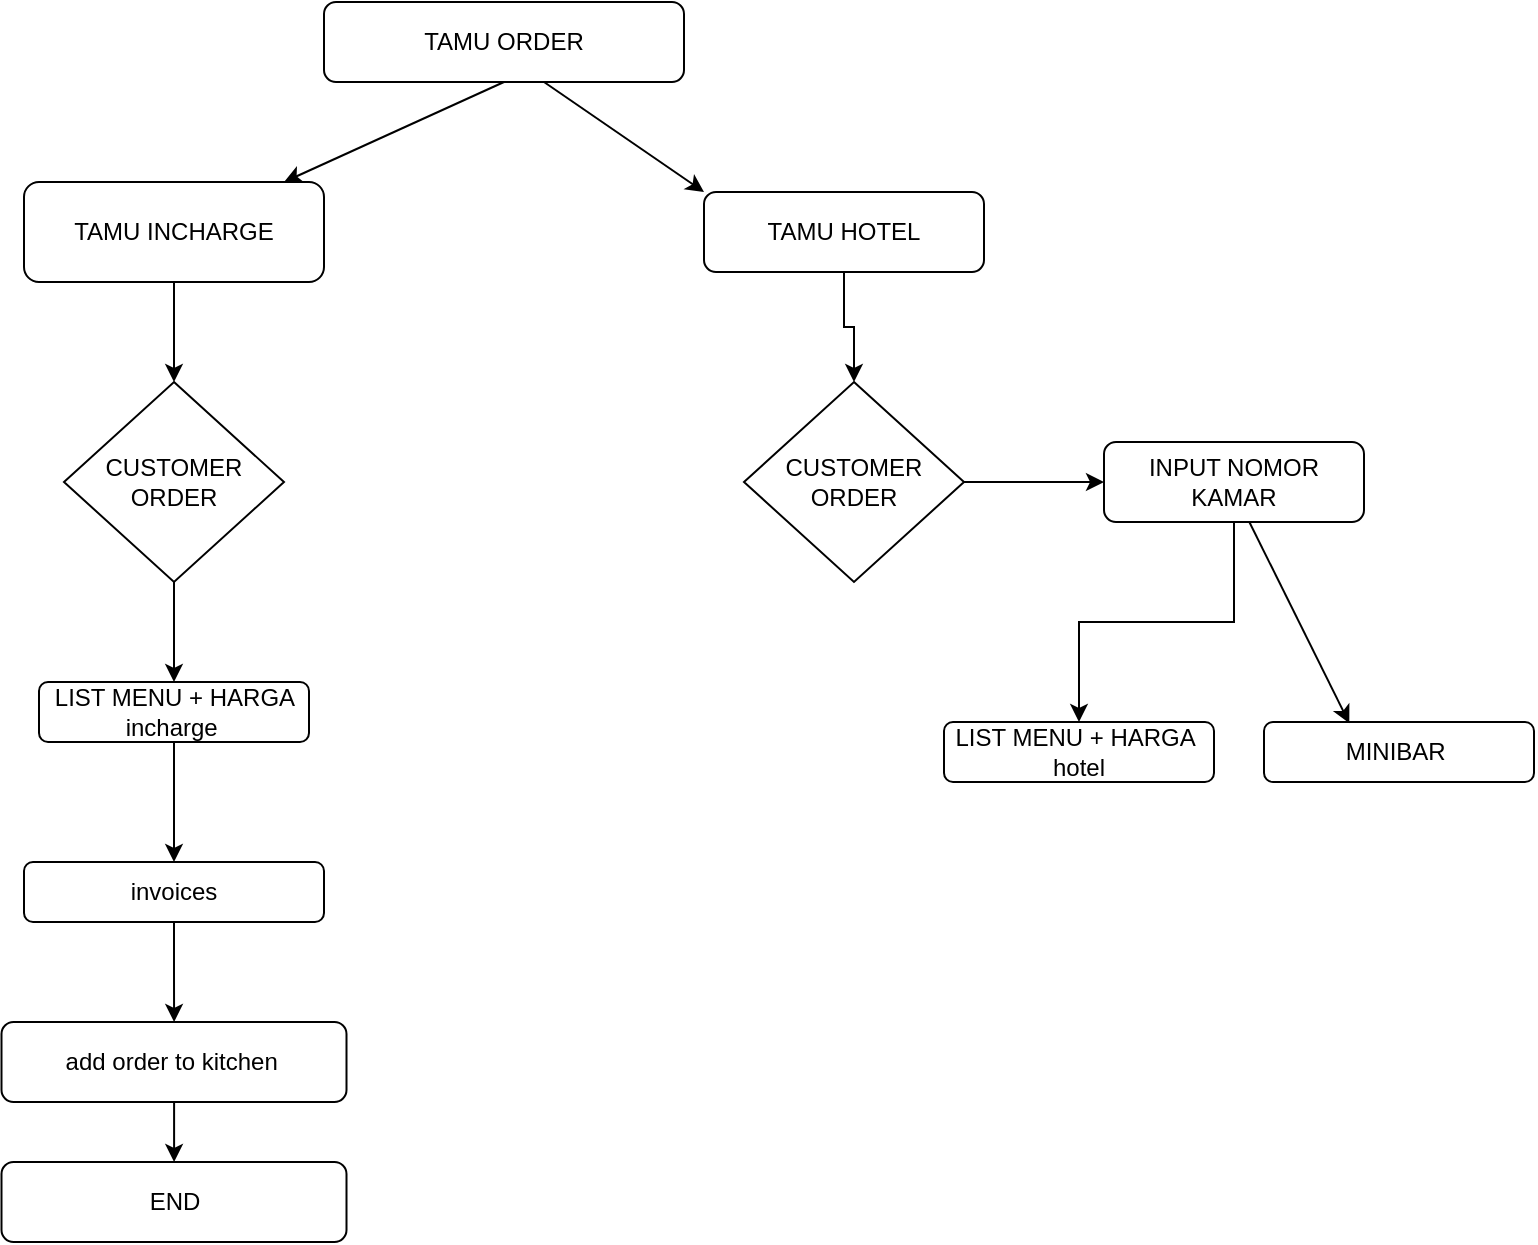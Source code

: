 <mxfile version="21.6.8" type="github">
  <diagram name="Page-1" id="dXy0XVynJipYpKjjFxLi">
    <mxGraphModel dx="794" dy="1672" grid="1" gridSize="10" guides="1" tooltips="1" connect="1" arrows="1" fold="1" page="1" pageScale="1" pageWidth="827" pageHeight="1169" math="0" shadow="0">
      <root>
        <mxCell id="0" />
        <mxCell id="1" parent="0" />
        <mxCell id="FcL633AZLK_fhRZo0vDX-1" value="TAMU ORDER" style="rounded=1;whiteSpace=wrap;html=1;" vertex="1" parent="1">
          <mxGeometry x="260" y="-50" width="180" height="40" as="geometry" />
        </mxCell>
        <mxCell id="FcL633AZLK_fhRZo0vDX-8" value="" style="edgeStyle=orthogonalEdgeStyle;rounded=0;orthogonalLoop=1;jettySize=auto;html=1;" edge="1" parent="1" source="FcL633AZLK_fhRZo0vDX-2" target="FcL633AZLK_fhRZo0vDX-7">
          <mxGeometry relative="1" as="geometry" />
        </mxCell>
        <mxCell id="FcL633AZLK_fhRZo0vDX-2" value="TAMU INCHARGE" style="rounded=1;whiteSpace=wrap;html=1;" vertex="1" parent="1">
          <mxGeometry x="110" y="40" width="150" height="50" as="geometry" />
        </mxCell>
        <mxCell id="FcL633AZLK_fhRZo0vDX-19" value="" style="edgeStyle=orthogonalEdgeStyle;rounded=0;orthogonalLoop=1;jettySize=auto;html=1;" edge="1" parent="1" source="FcL633AZLK_fhRZo0vDX-3" target="FcL633AZLK_fhRZo0vDX-18">
          <mxGeometry relative="1" as="geometry" />
        </mxCell>
        <mxCell id="FcL633AZLK_fhRZo0vDX-3" value="TAMU HOTEL" style="rounded=1;whiteSpace=wrap;html=1;" vertex="1" parent="1">
          <mxGeometry x="450" y="45" width="140" height="40" as="geometry" />
        </mxCell>
        <mxCell id="FcL633AZLK_fhRZo0vDX-4" value="" style="endArrow=classic;html=1;rounded=0;entryX=0;entryY=0;entryDx=0;entryDy=0;" edge="1" parent="1" target="FcL633AZLK_fhRZo0vDX-3">
          <mxGeometry width="50" height="50" relative="1" as="geometry">
            <mxPoint x="370" y="-10" as="sourcePoint" />
            <mxPoint x="430" as="targetPoint" />
          </mxGeometry>
        </mxCell>
        <mxCell id="FcL633AZLK_fhRZo0vDX-5" value="" style="endArrow=classic;html=1;rounded=0;exitX=0.5;exitY=1;exitDx=0;exitDy=0;" edge="1" parent="1" source="FcL633AZLK_fhRZo0vDX-1" target="FcL633AZLK_fhRZo0vDX-2">
          <mxGeometry width="50" height="50" relative="1" as="geometry">
            <mxPoint x="380" y="50" as="sourcePoint" />
            <mxPoint x="430" as="targetPoint" />
          </mxGeometry>
        </mxCell>
        <mxCell id="FcL633AZLK_fhRZo0vDX-10" value="" style="edgeStyle=orthogonalEdgeStyle;rounded=0;orthogonalLoop=1;jettySize=auto;html=1;" edge="1" parent="1" source="FcL633AZLK_fhRZo0vDX-7" target="FcL633AZLK_fhRZo0vDX-9">
          <mxGeometry relative="1" as="geometry" />
        </mxCell>
        <mxCell id="FcL633AZLK_fhRZo0vDX-7" value="CUSTOMER ORDER" style="rhombus;whiteSpace=wrap;html=1;" vertex="1" parent="1">
          <mxGeometry x="130" y="140" width="110" height="100" as="geometry" />
        </mxCell>
        <mxCell id="FcL633AZLK_fhRZo0vDX-13" value="" style="edgeStyle=orthogonalEdgeStyle;rounded=0;orthogonalLoop=1;jettySize=auto;html=1;" edge="1" parent="1" source="FcL633AZLK_fhRZo0vDX-9" target="FcL633AZLK_fhRZo0vDX-12">
          <mxGeometry relative="1" as="geometry" />
        </mxCell>
        <mxCell id="FcL633AZLK_fhRZo0vDX-9" value="LIST MENU + HARGA incharge&amp;nbsp;" style="rounded=1;whiteSpace=wrap;html=1;" vertex="1" parent="1">
          <mxGeometry x="117.5" y="290" width="135" height="30" as="geometry" />
        </mxCell>
        <mxCell id="FcL633AZLK_fhRZo0vDX-15" value="" style="edgeStyle=orthogonalEdgeStyle;rounded=0;orthogonalLoop=1;jettySize=auto;html=1;" edge="1" parent="1" source="FcL633AZLK_fhRZo0vDX-12" target="FcL633AZLK_fhRZo0vDX-14">
          <mxGeometry relative="1" as="geometry" />
        </mxCell>
        <mxCell id="FcL633AZLK_fhRZo0vDX-12" value="invoices" style="rounded=1;whiteSpace=wrap;html=1;" vertex="1" parent="1">
          <mxGeometry x="110" y="380" width="150" height="30" as="geometry" />
        </mxCell>
        <mxCell id="FcL633AZLK_fhRZo0vDX-17" value="" style="edgeStyle=orthogonalEdgeStyle;rounded=0;orthogonalLoop=1;jettySize=auto;html=1;" edge="1" parent="1" source="FcL633AZLK_fhRZo0vDX-14" target="FcL633AZLK_fhRZo0vDX-16">
          <mxGeometry relative="1" as="geometry" />
        </mxCell>
        <mxCell id="FcL633AZLK_fhRZo0vDX-14" value="add order to kitchen&amp;nbsp;" style="rounded=1;whiteSpace=wrap;html=1;" vertex="1" parent="1">
          <mxGeometry x="98.75" y="460" width="172.5" height="40" as="geometry" />
        </mxCell>
        <mxCell id="FcL633AZLK_fhRZo0vDX-16" value="END" style="rounded=1;whiteSpace=wrap;html=1;" vertex="1" parent="1">
          <mxGeometry x="98.75" y="530" width="172.5" height="40" as="geometry" />
        </mxCell>
        <mxCell id="FcL633AZLK_fhRZo0vDX-21" value="" style="edgeStyle=orthogonalEdgeStyle;rounded=0;orthogonalLoop=1;jettySize=auto;html=1;" edge="1" parent="1" source="FcL633AZLK_fhRZo0vDX-18" target="FcL633AZLK_fhRZo0vDX-20">
          <mxGeometry relative="1" as="geometry" />
        </mxCell>
        <mxCell id="FcL633AZLK_fhRZo0vDX-18" value="CUSTOMER ORDER" style="rhombus;whiteSpace=wrap;html=1;" vertex="1" parent="1">
          <mxGeometry x="470" y="140" width="110" height="100" as="geometry" />
        </mxCell>
        <mxCell id="FcL633AZLK_fhRZo0vDX-24" value="" style="edgeStyle=orthogonalEdgeStyle;rounded=0;orthogonalLoop=1;jettySize=auto;html=1;" edge="1" parent="1" source="FcL633AZLK_fhRZo0vDX-20" target="FcL633AZLK_fhRZo0vDX-22">
          <mxGeometry relative="1" as="geometry" />
        </mxCell>
        <mxCell id="FcL633AZLK_fhRZo0vDX-20" value="INPUT NOMOR KAMAR" style="rounded=1;whiteSpace=wrap;html=1;" vertex="1" parent="1">
          <mxGeometry x="650" y="170" width="130" height="40" as="geometry" />
        </mxCell>
        <mxCell id="FcL633AZLK_fhRZo0vDX-22" value="LIST MENU + HARGA&amp;nbsp; hotel" style="rounded=1;whiteSpace=wrap;html=1;" vertex="1" parent="1">
          <mxGeometry x="570" y="310" width="135" height="30" as="geometry" />
        </mxCell>
        <mxCell id="FcL633AZLK_fhRZo0vDX-25" value="MINIBAR&amp;nbsp;" style="rounded=1;whiteSpace=wrap;html=1;" vertex="1" parent="1">
          <mxGeometry x="730" y="310" width="135" height="30" as="geometry" />
        </mxCell>
        <mxCell id="FcL633AZLK_fhRZo0vDX-26" value="" style="endArrow=classic;html=1;rounded=0;exitX=0.559;exitY=1;exitDx=0;exitDy=0;exitPerimeter=0;entryX=0.316;entryY=0.022;entryDx=0;entryDy=0;entryPerimeter=0;" edge="1" parent="1" source="FcL633AZLK_fhRZo0vDX-20" target="FcL633AZLK_fhRZo0vDX-25">
          <mxGeometry width="50" height="50" relative="1" as="geometry">
            <mxPoint x="490" y="320" as="sourcePoint" />
            <mxPoint x="540" y="270" as="targetPoint" />
          </mxGeometry>
        </mxCell>
      </root>
    </mxGraphModel>
  </diagram>
</mxfile>
